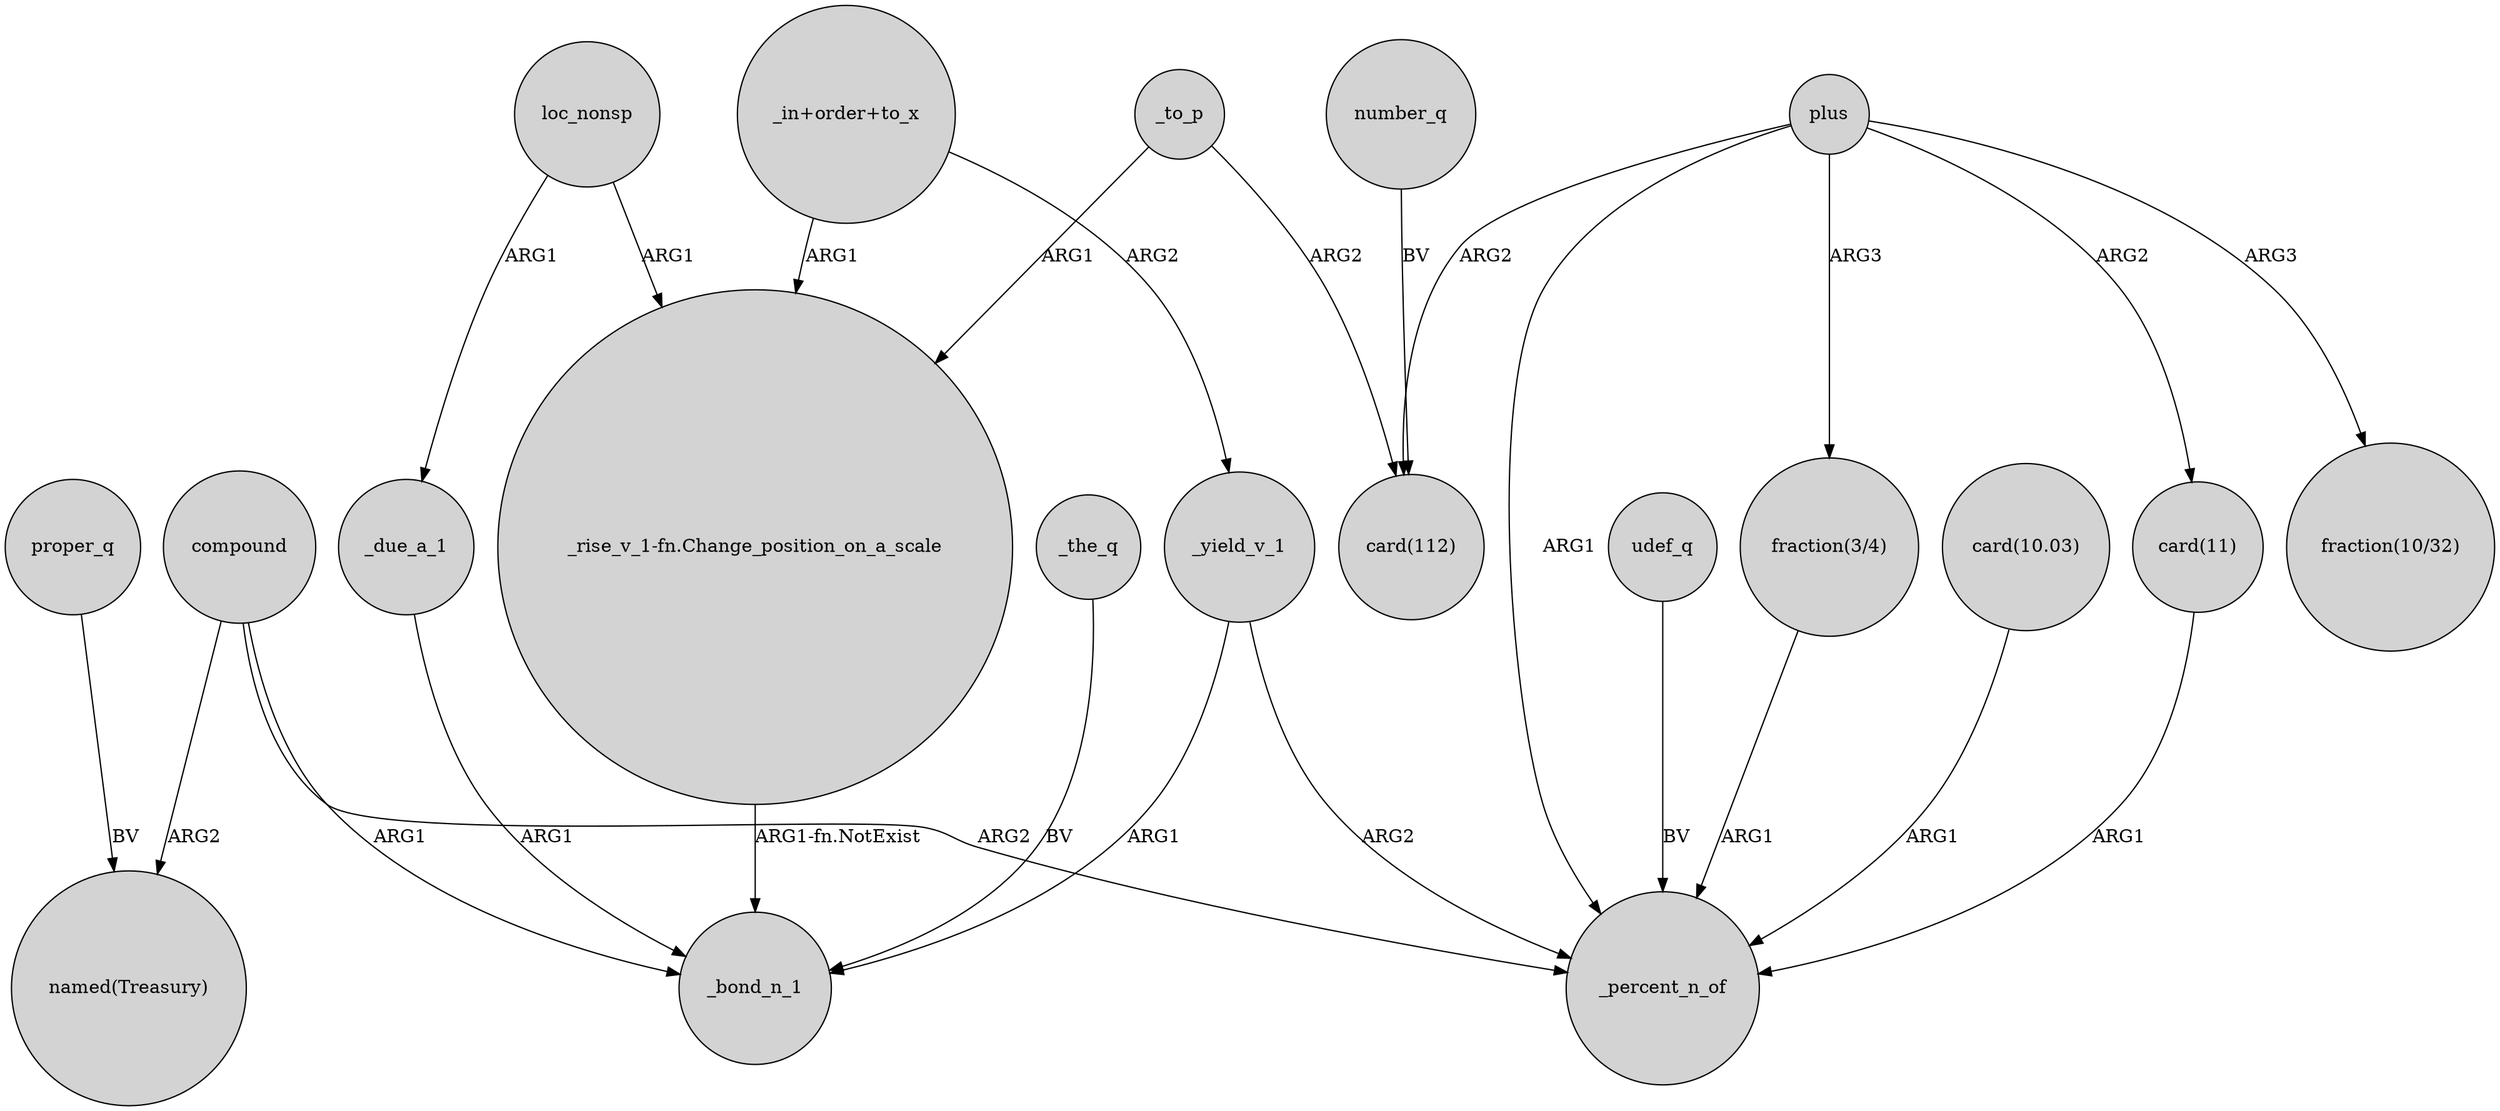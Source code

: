 digraph {
	node [shape=circle style=filled]
	compound -> "named(Treasury)" [label=ARG2]
	number_q -> "card(112)" [label=BV]
	_due_a_1 -> _bond_n_1 [label=ARG1]
	"card(11)" -> _percent_n_of [label=ARG1]
	plus -> "card(11)" [label=ARG2]
	compound -> _bond_n_1 [label=ARG1]
	plus -> "card(112)" [label=ARG2]
	plus -> _percent_n_of [label=ARG1]
	_yield_v_1 -> _bond_n_1 [label=ARG1]
	compound -> _percent_n_of [label=ARG2]
	loc_nonsp -> _due_a_1 [label=ARG1]
	"_in+order+to_x" -> _yield_v_1 [label=ARG2]
	loc_nonsp -> "_rise_v_1-fn.Change_position_on_a_scale" [label=ARG1]
	_the_q -> _bond_n_1 [label=BV]
	proper_q -> "named(Treasury)" [label=BV]
	_yield_v_1 -> _percent_n_of [label=ARG2]
	plus -> "fraction(10/32)" [label=ARG3]
	"_in+order+to_x" -> "_rise_v_1-fn.Change_position_on_a_scale" [label=ARG1]
	udef_q -> _percent_n_of [label=BV]
	"fraction(3/4)" -> _percent_n_of [label=ARG1]
	_to_p -> "_rise_v_1-fn.Change_position_on_a_scale" [label=ARG1]
	_to_p -> "card(112)" [label=ARG2]
	"card(10.03)" -> _percent_n_of [label=ARG1]
	"_rise_v_1-fn.Change_position_on_a_scale" -> _bond_n_1 [label="ARG1-fn.NotExist"]
	plus -> "fraction(3/4)" [label=ARG3]
}
